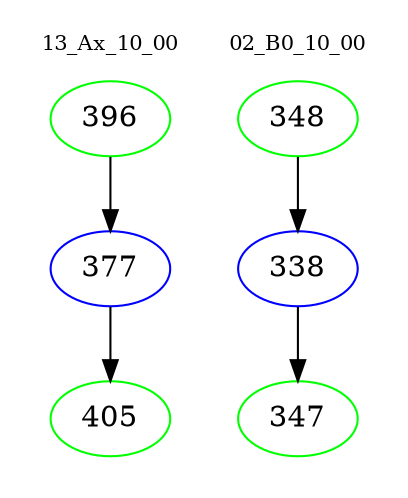 digraph{
subgraph cluster_0 {
color = white
label = "13_Ax_10_00";
fontsize=10;
T0_396 [label="396", color="green"]
T0_396 -> T0_377 [color="black"]
T0_377 [label="377", color="blue"]
T0_377 -> T0_405 [color="black"]
T0_405 [label="405", color="green"]
}
subgraph cluster_1 {
color = white
label = "02_B0_10_00";
fontsize=10;
T1_348 [label="348", color="green"]
T1_348 -> T1_338 [color="black"]
T1_338 [label="338", color="blue"]
T1_338 -> T1_347 [color="black"]
T1_347 [label="347", color="green"]
}
}
